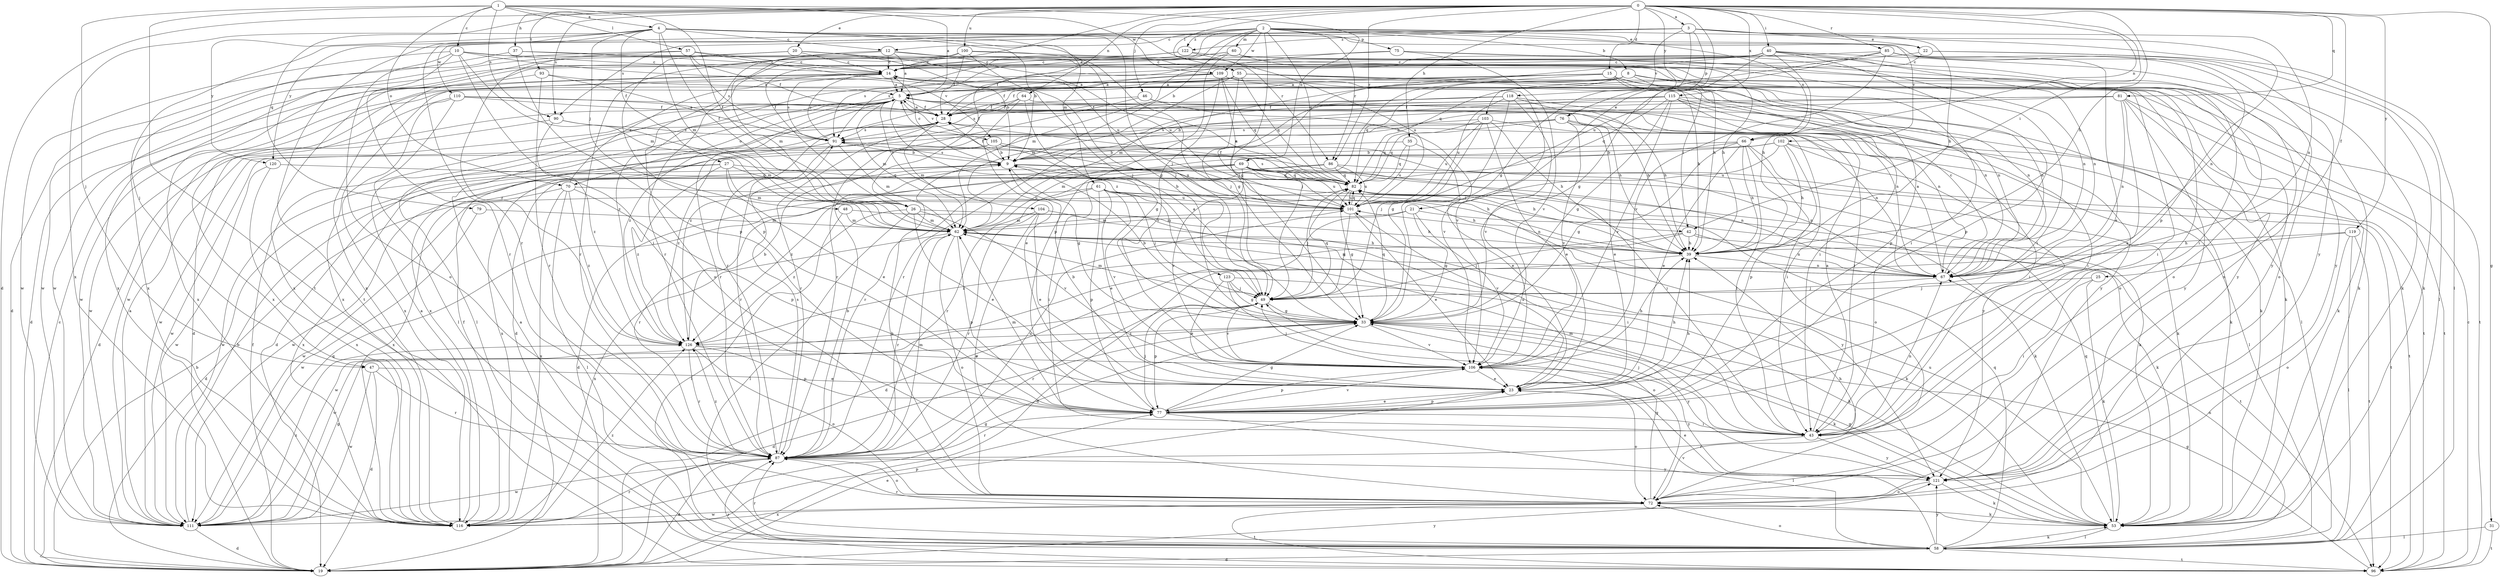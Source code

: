 strict digraph  {
0;
1;
2;
3;
4;
5;
8;
9;
10;
12;
14;
15;
19;
20;
21;
22;
23;
25;
26;
27;
28;
31;
33;
35;
37;
39;
40;
42;
43;
46;
47;
48;
49;
53;
55;
57;
58;
60;
61;
62;
64;
66;
67;
69;
70;
72;
75;
76;
77;
79;
81;
82;
85;
86;
87;
90;
91;
93;
96;
100;
101;
102;
103;
104;
105;
106;
109;
110;
111;
115;
116;
118;
119;
120;
121;
122;
123;
126;
0 -> 3  [label=a];
0 -> 15  [label=d];
0 -> 19  [label=d];
0 -> 20  [label=e];
0 -> 21  [label=e];
0 -> 25  [label=f];
0 -> 26  [label=f];
0 -> 31  [label=g];
0 -> 35  [label=h];
0 -> 37  [label=h];
0 -> 39  [label=h];
0 -> 40  [label=i];
0 -> 42  [label=i];
0 -> 46  [label=j];
0 -> 55  [label=l];
0 -> 64  [label=n];
0 -> 66  [label=n];
0 -> 79  [label=q];
0 -> 81  [label=q];
0 -> 85  [label=r];
0 -> 86  [label=r];
0 -> 90  [label=s];
0 -> 93  [label=t];
0 -> 100  [label=u];
0 -> 115  [label=x];
0 -> 118  [label=y];
0 -> 119  [label=y];
1 -> 4  [label=a];
1 -> 5  [label=a];
1 -> 10  [label=c];
1 -> 26  [label=f];
1 -> 47  [label=j];
1 -> 57  [label=l];
1 -> 69  [label=o];
1 -> 70  [label=o];
1 -> 90  [label=s];
1 -> 96  [label=t];
1 -> 109  [label=w];
2 -> 5  [label=a];
2 -> 8  [label=b];
2 -> 9  [label=b];
2 -> 12  [label=c];
2 -> 22  [label=e];
2 -> 26  [label=f];
2 -> 33  [label=g];
2 -> 58  [label=l];
2 -> 60  [label=m];
2 -> 66  [label=n];
2 -> 75  [label=p];
2 -> 82  [label=q];
2 -> 86  [label=r];
2 -> 102  [label=v];
2 -> 109  [label=w];
2 -> 110  [label=w];
2 -> 122  [label=z];
3 -> 22  [label=e];
3 -> 33  [label=g];
3 -> 39  [label=h];
3 -> 47  [label=j];
3 -> 67  [label=n];
3 -> 76  [label=p];
3 -> 77  [label=p];
3 -> 90  [label=s];
3 -> 103  [label=v];
3 -> 120  [label=y];
3 -> 122  [label=z];
4 -> 9  [label=b];
4 -> 12  [label=c];
4 -> 26  [label=f];
4 -> 27  [label=f];
4 -> 33  [label=g];
4 -> 48  [label=j];
4 -> 49  [label=j];
4 -> 61  [label=m];
4 -> 62  [label=m];
4 -> 86  [label=r];
4 -> 87  [label=r];
4 -> 96  [label=t];
4 -> 116  [label=x];
4 -> 120  [label=y];
4 -> 121  [label=y];
5 -> 28  [label=f];
5 -> 39  [label=h];
5 -> 58  [label=l];
5 -> 62  [label=m];
5 -> 70  [label=o];
5 -> 87  [label=r];
5 -> 104  [label=v];
5 -> 105  [label=v];
5 -> 111  [label=w];
5 -> 123  [label=z];
5 -> 126  [label=z];
8 -> 5  [label=a];
8 -> 42  [label=i];
8 -> 53  [label=k];
8 -> 67  [label=n];
8 -> 72  [label=o];
8 -> 82  [label=q];
8 -> 87  [label=r];
8 -> 111  [label=w];
9 -> 14  [label=c];
9 -> 28  [label=f];
9 -> 33  [label=g];
9 -> 42  [label=i];
9 -> 82  [label=q];
9 -> 91  [label=s];
10 -> 14  [label=c];
10 -> 39  [label=h];
10 -> 43  [label=i];
10 -> 62  [label=m];
10 -> 72  [label=o];
10 -> 87  [label=r];
10 -> 105  [label=v];
10 -> 111  [label=w];
12 -> 5  [label=a];
12 -> 14  [label=c];
12 -> 72  [label=o];
12 -> 101  [label=u];
12 -> 116  [label=x];
12 -> 121  [label=y];
14 -> 5  [label=a];
14 -> 19  [label=d];
14 -> 91  [label=s];
14 -> 106  [label=v];
14 -> 116  [label=x];
15 -> 5  [label=a];
15 -> 28  [label=f];
15 -> 39  [label=h];
15 -> 49  [label=j];
15 -> 62  [label=m];
15 -> 67  [label=n];
15 -> 77  [label=p];
15 -> 121  [label=y];
19 -> 9  [label=b];
19 -> 14  [label=c];
19 -> 23  [label=e];
19 -> 28  [label=f];
19 -> 121  [label=y];
20 -> 9  [label=b];
20 -> 14  [label=c];
20 -> 77  [label=p];
20 -> 101  [label=u];
20 -> 126  [label=z];
21 -> 19  [label=d];
21 -> 33  [label=g];
21 -> 53  [label=k];
21 -> 62  [label=m];
21 -> 106  [label=v];
22 -> 14  [label=c];
22 -> 53  [label=k];
22 -> 58  [label=l];
22 -> 116  [label=x];
23 -> 9  [label=b];
23 -> 39  [label=h];
23 -> 72  [label=o];
23 -> 77  [label=p];
23 -> 101  [label=u];
25 -> 43  [label=i];
25 -> 49  [label=j];
25 -> 53  [label=k];
26 -> 23  [label=e];
26 -> 39  [label=h];
26 -> 58  [label=l];
26 -> 62  [label=m];
26 -> 106  [label=v];
26 -> 126  [label=z];
27 -> 23  [label=e];
27 -> 39  [label=h];
27 -> 62  [label=m];
27 -> 82  [label=q];
27 -> 111  [label=w];
27 -> 116  [label=x];
27 -> 126  [label=z];
28 -> 5  [label=a];
28 -> 19  [label=d];
28 -> 43  [label=i];
28 -> 62  [label=m];
28 -> 87  [label=r];
28 -> 91  [label=s];
31 -> 58  [label=l];
31 -> 96  [label=t];
33 -> 5  [label=a];
33 -> 9  [label=b];
33 -> 19  [label=d];
33 -> 53  [label=k];
33 -> 82  [label=q];
33 -> 106  [label=v];
33 -> 121  [label=y];
33 -> 126  [label=z];
35 -> 9  [label=b];
35 -> 23  [label=e];
35 -> 82  [label=q];
35 -> 101  [label=u];
37 -> 14  [label=c];
37 -> 43  [label=i];
37 -> 77  [label=p];
37 -> 116  [label=x];
39 -> 67  [label=n];
39 -> 111  [label=w];
40 -> 14  [label=c];
40 -> 33  [label=g];
40 -> 39  [label=h];
40 -> 49  [label=j];
40 -> 53  [label=k];
40 -> 67  [label=n];
40 -> 72  [label=o];
40 -> 77  [label=p];
40 -> 91  [label=s];
40 -> 116  [label=x];
42 -> 39  [label=h];
42 -> 49  [label=j];
42 -> 67  [label=n];
42 -> 96  [label=t];
42 -> 126  [label=z];
43 -> 5  [label=a];
43 -> 49  [label=j];
43 -> 62  [label=m];
43 -> 67  [label=n];
43 -> 87  [label=r];
43 -> 121  [label=y];
46 -> 28  [label=f];
46 -> 87  [label=r];
46 -> 96  [label=t];
46 -> 106  [label=v];
47 -> 19  [label=d];
47 -> 23  [label=e];
47 -> 87  [label=r];
47 -> 111  [label=w];
48 -> 58  [label=l];
48 -> 62  [label=m];
48 -> 121  [label=y];
49 -> 33  [label=g];
49 -> 62  [label=m];
49 -> 77  [label=p];
49 -> 82  [label=q];
49 -> 87  [label=r];
49 -> 106  [label=v];
49 -> 111  [label=w];
53 -> 33  [label=g];
53 -> 58  [label=l];
53 -> 82  [label=q];
53 -> 87  [label=r];
53 -> 101  [label=u];
55 -> 5  [label=a];
55 -> 43  [label=i];
55 -> 49  [label=j];
55 -> 62  [label=m];
55 -> 67  [label=n];
55 -> 82  [label=q];
55 -> 96  [label=t];
55 -> 116  [label=x];
55 -> 126  [label=z];
57 -> 14  [label=c];
57 -> 19  [label=d];
57 -> 28  [label=f];
57 -> 49  [label=j];
57 -> 91  [label=s];
57 -> 111  [label=w];
58 -> 5  [label=a];
58 -> 19  [label=d];
58 -> 53  [label=k];
58 -> 67  [label=n];
58 -> 72  [label=o];
58 -> 82  [label=q];
58 -> 87  [label=r];
58 -> 96  [label=t];
58 -> 106  [label=v];
58 -> 121  [label=y];
60 -> 14  [label=c];
60 -> 28  [label=f];
60 -> 39  [label=h];
60 -> 43  [label=i];
60 -> 72  [label=o];
60 -> 77  [label=p];
60 -> 111  [label=w];
61 -> 23  [label=e];
61 -> 39  [label=h];
61 -> 49  [label=j];
61 -> 67  [label=n];
61 -> 77  [label=p];
61 -> 87  [label=r];
61 -> 101  [label=u];
61 -> 106  [label=v];
61 -> 111  [label=w];
62 -> 39  [label=h];
62 -> 53  [label=k];
62 -> 67  [label=n];
62 -> 72  [label=o];
62 -> 77  [label=p];
62 -> 87  [label=r];
62 -> 116  [label=x];
64 -> 23  [label=e];
64 -> 28  [label=f];
64 -> 33  [label=g];
64 -> 67  [label=n];
64 -> 91  [label=s];
66 -> 9  [label=b];
66 -> 23  [label=e];
66 -> 33  [label=g];
66 -> 39  [label=h];
66 -> 43  [label=i];
66 -> 53  [label=k];
66 -> 62  [label=m];
66 -> 72  [label=o];
67 -> 5  [label=a];
67 -> 14  [label=c];
67 -> 49  [label=j];
69 -> 39  [label=h];
69 -> 43  [label=i];
69 -> 53  [label=k];
69 -> 67  [label=n];
69 -> 82  [label=q];
69 -> 96  [label=t];
69 -> 101  [label=u];
69 -> 106  [label=v];
69 -> 111  [label=w];
69 -> 116  [label=x];
69 -> 126  [label=z];
70 -> 14  [label=c];
70 -> 19  [label=d];
70 -> 58  [label=l];
70 -> 77  [label=p];
70 -> 101  [label=u];
70 -> 116  [label=x];
70 -> 126  [label=z];
72 -> 9  [label=b];
72 -> 33  [label=g];
72 -> 39  [label=h];
72 -> 53  [label=k];
72 -> 96  [label=t];
72 -> 111  [label=w];
72 -> 116  [label=x];
75 -> 14  [label=c];
75 -> 43  [label=i];
75 -> 62  [label=m];
75 -> 67  [label=n];
75 -> 106  [label=v];
76 -> 23  [label=e];
76 -> 53  [label=k];
76 -> 67  [label=n];
76 -> 82  [label=q];
76 -> 91  [label=s];
76 -> 106  [label=v];
76 -> 111  [label=w];
77 -> 23  [label=e];
77 -> 33  [label=g];
77 -> 39  [label=h];
77 -> 43  [label=i];
77 -> 49  [label=j];
77 -> 58  [label=l];
77 -> 62  [label=m];
77 -> 87  [label=r];
77 -> 106  [label=v];
79 -> 62  [label=m];
79 -> 111  [label=w];
81 -> 9  [label=b];
81 -> 23  [label=e];
81 -> 28  [label=f];
81 -> 53  [label=k];
81 -> 67  [label=n];
81 -> 96  [label=t];
81 -> 121  [label=y];
81 -> 126  [label=z];
82 -> 5  [label=a];
82 -> 28  [label=f];
82 -> 33  [label=g];
82 -> 49  [label=j];
82 -> 53  [label=k];
82 -> 91  [label=s];
82 -> 101  [label=u];
85 -> 14  [label=c];
85 -> 23  [label=e];
85 -> 67  [label=n];
85 -> 72  [label=o];
85 -> 82  [label=q];
85 -> 101  [label=u];
85 -> 106  [label=v];
86 -> 19  [label=d];
86 -> 67  [label=n];
86 -> 82  [label=q];
86 -> 87  [label=r];
86 -> 101  [label=u];
87 -> 9  [label=b];
87 -> 19  [label=d];
87 -> 62  [label=m];
87 -> 72  [label=o];
87 -> 91  [label=s];
87 -> 101  [label=u];
87 -> 111  [label=w];
87 -> 121  [label=y];
87 -> 126  [label=z];
90 -> 19  [label=d];
90 -> 62  [label=m];
90 -> 91  [label=s];
90 -> 126  [label=z];
91 -> 9  [label=b];
91 -> 14  [label=c];
91 -> 62  [label=m];
91 -> 87  [label=r];
91 -> 126  [label=z];
93 -> 5  [label=a];
93 -> 87  [label=r];
93 -> 91  [label=s];
93 -> 116  [label=x];
96 -> 14  [label=c];
96 -> 33  [label=g];
96 -> 87  [label=r];
100 -> 14  [label=c];
100 -> 28  [label=f];
100 -> 33  [label=g];
100 -> 49  [label=j];
100 -> 62  [label=m];
100 -> 87  [label=r];
100 -> 121  [label=y];
101 -> 9  [label=b];
101 -> 23  [label=e];
101 -> 49  [label=j];
101 -> 62  [label=m];
101 -> 82  [label=q];
102 -> 9  [label=b];
102 -> 39  [label=h];
102 -> 58  [label=l];
102 -> 77  [label=p];
102 -> 87  [label=r];
102 -> 101  [label=u];
102 -> 121  [label=y];
103 -> 23  [label=e];
103 -> 39  [label=h];
103 -> 43  [label=i];
103 -> 49  [label=j];
103 -> 82  [label=q];
103 -> 91  [label=s];
103 -> 101  [label=u];
104 -> 23  [label=e];
104 -> 43  [label=i];
104 -> 62  [label=m];
104 -> 72  [label=o];
104 -> 87  [label=r];
105 -> 9  [label=b];
105 -> 43  [label=i];
105 -> 96  [label=t];
105 -> 101  [label=u];
105 -> 111  [label=w];
105 -> 116  [label=x];
106 -> 23  [label=e];
106 -> 39  [label=h];
106 -> 49  [label=j];
106 -> 77  [label=p];
106 -> 121  [label=y];
109 -> 5  [label=a];
109 -> 28  [label=f];
109 -> 43  [label=i];
109 -> 67  [label=n];
109 -> 82  [label=q];
109 -> 101  [label=u];
109 -> 106  [label=v];
109 -> 111  [label=w];
110 -> 19  [label=d];
110 -> 28  [label=f];
110 -> 39  [label=h];
110 -> 43  [label=i];
110 -> 58  [label=l];
110 -> 116  [label=x];
111 -> 5  [label=a];
111 -> 9  [label=b];
111 -> 19  [label=d];
111 -> 33  [label=g];
111 -> 82  [label=q];
111 -> 126  [label=z];
115 -> 9  [label=b];
115 -> 19  [label=d];
115 -> 28  [label=f];
115 -> 33  [label=g];
115 -> 43  [label=i];
115 -> 53  [label=k];
115 -> 67  [label=n];
115 -> 82  [label=q];
115 -> 106  [label=v];
115 -> 121  [label=y];
116 -> 5  [label=a];
116 -> 28  [label=f];
116 -> 33  [label=g];
116 -> 77  [label=p];
116 -> 87  [label=r];
116 -> 126  [label=z];
118 -> 28  [label=f];
118 -> 33  [label=g];
118 -> 39  [label=h];
118 -> 58  [label=l];
118 -> 87  [label=r];
118 -> 101  [label=u];
118 -> 106  [label=v];
118 -> 116  [label=x];
119 -> 19  [label=d];
119 -> 39  [label=h];
119 -> 58  [label=l];
119 -> 72  [label=o];
119 -> 96  [label=t];
120 -> 82  [label=q];
120 -> 111  [label=w];
120 -> 116  [label=x];
121 -> 23  [label=e];
121 -> 53  [label=k];
121 -> 72  [label=o];
122 -> 14  [label=c];
122 -> 53  [label=k];
122 -> 87  [label=r];
122 -> 91  [label=s];
122 -> 101  [label=u];
123 -> 23  [label=e];
123 -> 33  [label=g];
123 -> 49  [label=j];
123 -> 53  [label=k];
123 -> 72  [label=o];
126 -> 9  [label=b];
126 -> 72  [label=o];
126 -> 77  [label=p];
126 -> 87  [label=r];
126 -> 106  [label=v];
}
